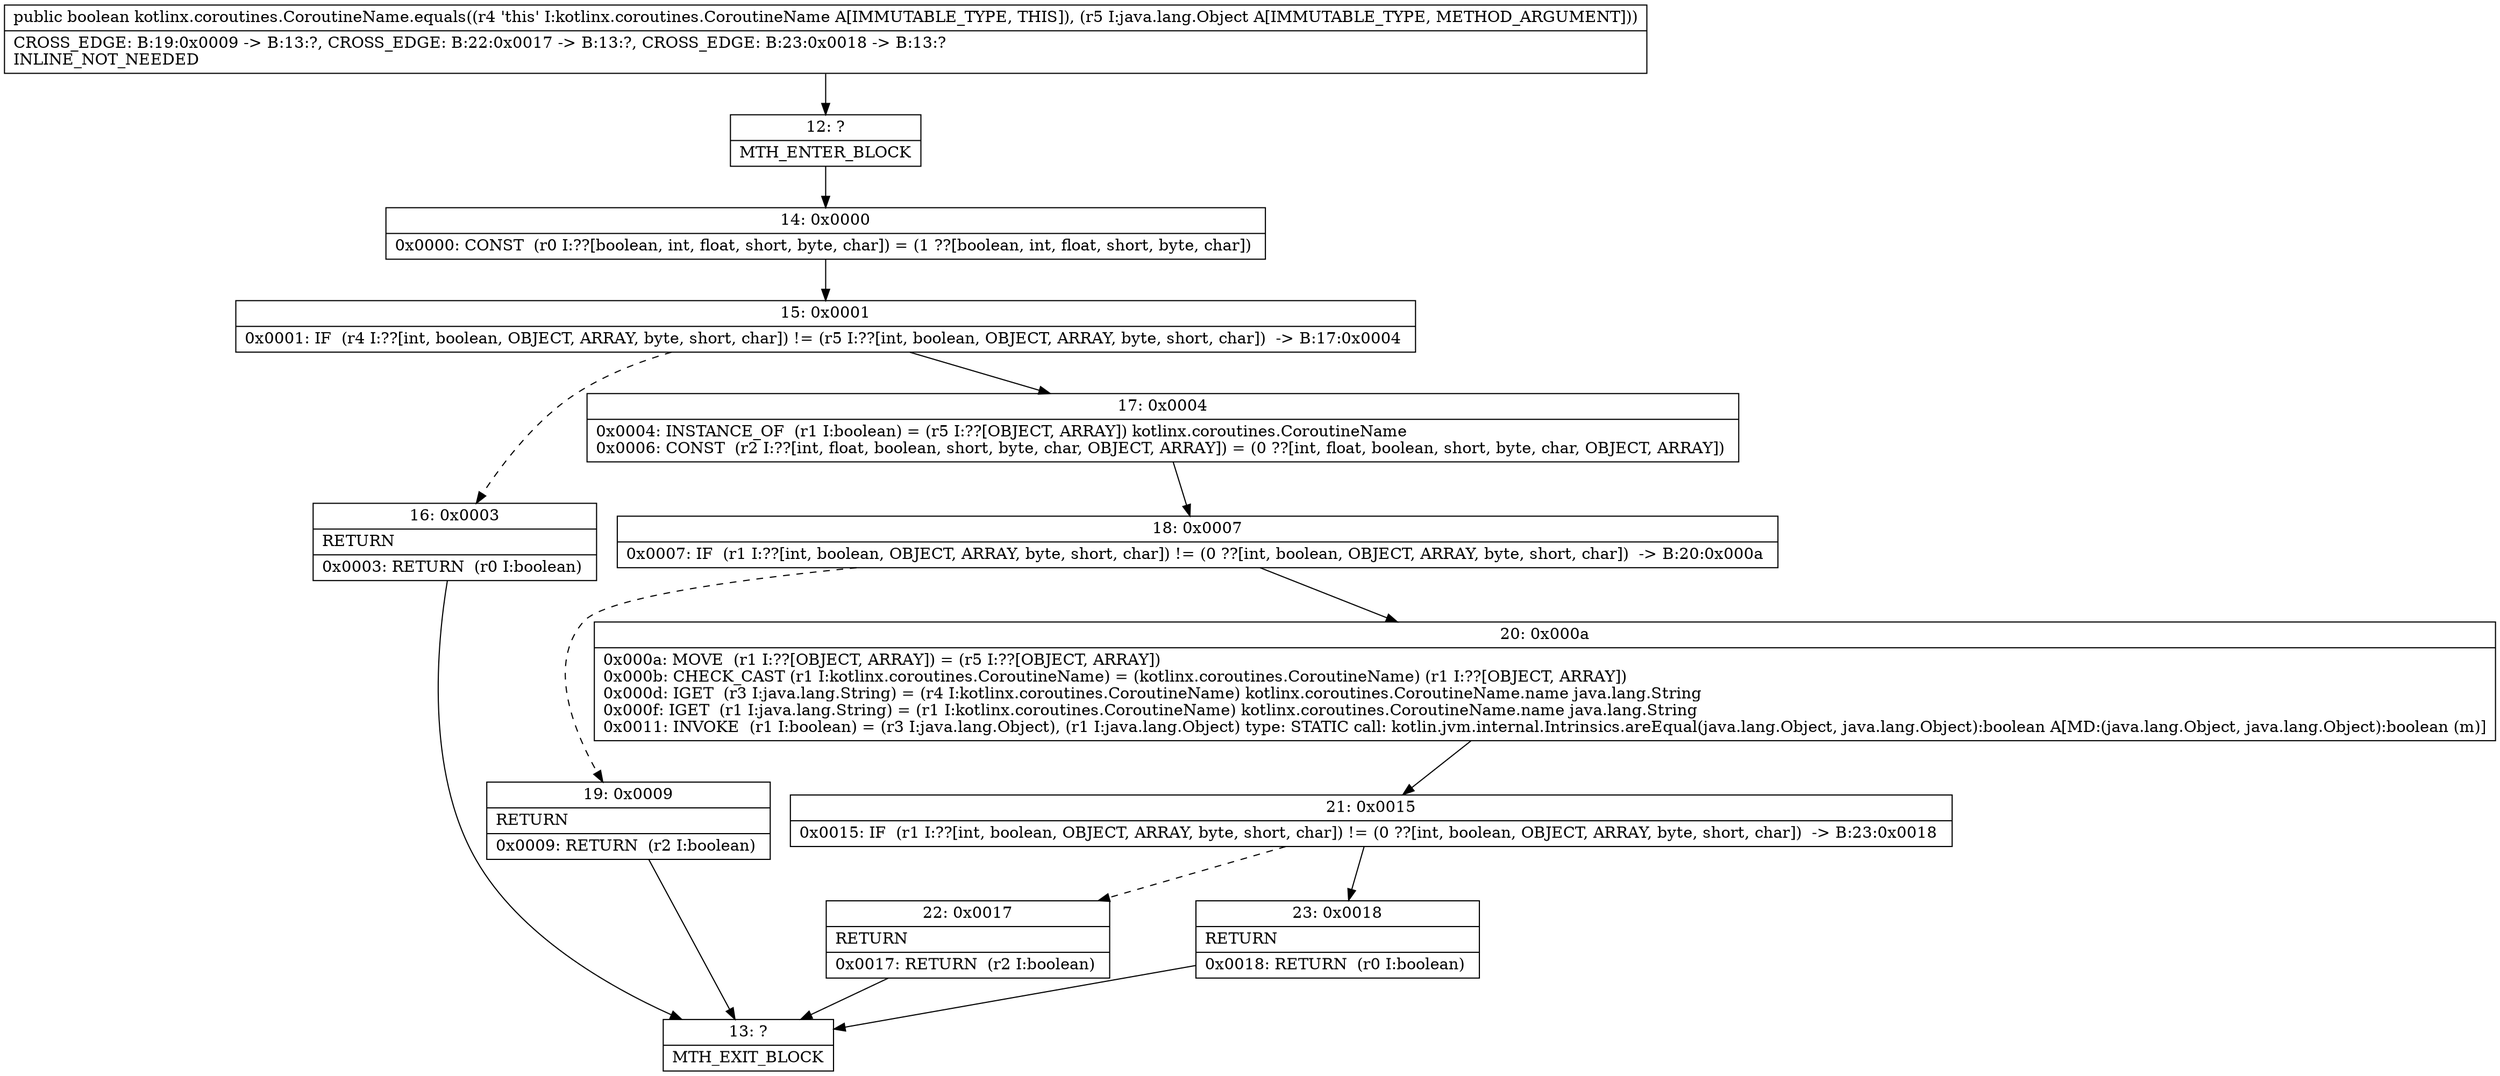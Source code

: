 digraph "CFG forkotlinx.coroutines.CoroutineName.equals(Ljava\/lang\/Object;)Z" {
Node_12 [shape=record,label="{12\:\ ?|MTH_ENTER_BLOCK\l}"];
Node_14 [shape=record,label="{14\:\ 0x0000|0x0000: CONST  (r0 I:??[boolean, int, float, short, byte, char]) = (1 ??[boolean, int, float, short, byte, char]) \l}"];
Node_15 [shape=record,label="{15\:\ 0x0001|0x0001: IF  (r4 I:??[int, boolean, OBJECT, ARRAY, byte, short, char]) != (r5 I:??[int, boolean, OBJECT, ARRAY, byte, short, char])  \-\> B:17:0x0004 \l}"];
Node_16 [shape=record,label="{16\:\ 0x0003|RETURN\l|0x0003: RETURN  (r0 I:boolean) \l}"];
Node_13 [shape=record,label="{13\:\ ?|MTH_EXIT_BLOCK\l}"];
Node_17 [shape=record,label="{17\:\ 0x0004|0x0004: INSTANCE_OF  (r1 I:boolean) = (r5 I:??[OBJECT, ARRAY]) kotlinx.coroutines.CoroutineName \l0x0006: CONST  (r2 I:??[int, float, boolean, short, byte, char, OBJECT, ARRAY]) = (0 ??[int, float, boolean, short, byte, char, OBJECT, ARRAY]) \l}"];
Node_18 [shape=record,label="{18\:\ 0x0007|0x0007: IF  (r1 I:??[int, boolean, OBJECT, ARRAY, byte, short, char]) != (0 ??[int, boolean, OBJECT, ARRAY, byte, short, char])  \-\> B:20:0x000a \l}"];
Node_19 [shape=record,label="{19\:\ 0x0009|RETURN\l|0x0009: RETURN  (r2 I:boolean) \l}"];
Node_20 [shape=record,label="{20\:\ 0x000a|0x000a: MOVE  (r1 I:??[OBJECT, ARRAY]) = (r5 I:??[OBJECT, ARRAY]) \l0x000b: CHECK_CAST (r1 I:kotlinx.coroutines.CoroutineName) = (kotlinx.coroutines.CoroutineName) (r1 I:??[OBJECT, ARRAY]) \l0x000d: IGET  (r3 I:java.lang.String) = (r4 I:kotlinx.coroutines.CoroutineName) kotlinx.coroutines.CoroutineName.name java.lang.String \l0x000f: IGET  (r1 I:java.lang.String) = (r1 I:kotlinx.coroutines.CoroutineName) kotlinx.coroutines.CoroutineName.name java.lang.String \l0x0011: INVOKE  (r1 I:boolean) = (r3 I:java.lang.Object), (r1 I:java.lang.Object) type: STATIC call: kotlin.jvm.internal.Intrinsics.areEqual(java.lang.Object, java.lang.Object):boolean A[MD:(java.lang.Object, java.lang.Object):boolean (m)]\l}"];
Node_21 [shape=record,label="{21\:\ 0x0015|0x0015: IF  (r1 I:??[int, boolean, OBJECT, ARRAY, byte, short, char]) != (0 ??[int, boolean, OBJECT, ARRAY, byte, short, char])  \-\> B:23:0x0018 \l}"];
Node_22 [shape=record,label="{22\:\ 0x0017|RETURN\l|0x0017: RETURN  (r2 I:boolean) \l}"];
Node_23 [shape=record,label="{23\:\ 0x0018|RETURN\l|0x0018: RETURN  (r0 I:boolean) \l}"];
MethodNode[shape=record,label="{public boolean kotlinx.coroutines.CoroutineName.equals((r4 'this' I:kotlinx.coroutines.CoroutineName A[IMMUTABLE_TYPE, THIS]), (r5 I:java.lang.Object A[IMMUTABLE_TYPE, METHOD_ARGUMENT]))  | CROSS_EDGE: B:19:0x0009 \-\> B:13:?, CROSS_EDGE: B:22:0x0017 \-\> B:13:?, CROSS_EDGE: B:23:0x0018 \-\> B:13:?\lINLINE_NOT_NEEDED\l}"];
MethodNode -> Node_12;Node_12 -> Node_14;
Node_14 -> Node_15;
Node_15 -> Node_16[style=dashed];
Node_15 -> Node_17;
Node_16 -> Node_13;
Node_17 -> Node_18;
Node_18 -> Node_19[style=dashed];
Node_18 -> Node_20;
Node_19 -> Node_13;
Node_20 -> Node_21;
Node_21 -> Node_22[style=dashed];
Node_21 -> Node_23;
Node_22 -> Node_13;
Node_23 -> Node_13;
}


